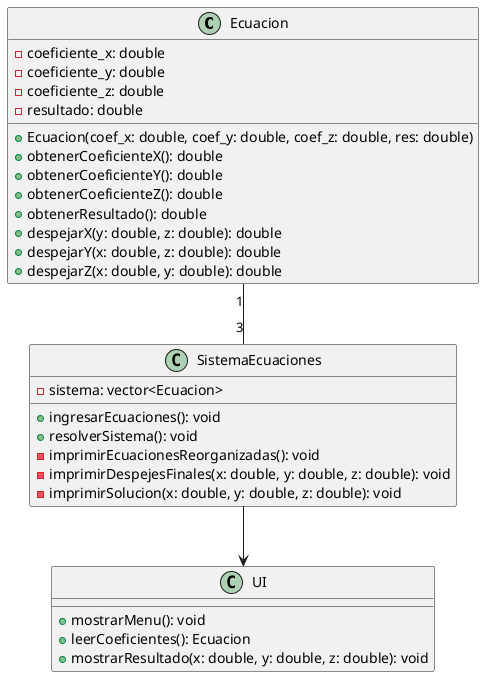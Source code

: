 @startuml engine

class Ecuacion {
  - coeficiente_x: double
  - coeficiente_y: double
  - coeficiente_z: double
  - resultado: double
  + Ecuacion(coef_x: double, coef_y: double, coef_z: double, res: double)
  + obtenerCoeficienteX(): double
  + obtenerCoeficienteY(): double
  + obtenerCoeficienteZ(): double
  + obtenerResultado(): double
  + despejarX(y: double, z: double): double
  + despejarY(x: double, z: double): double
  + despejarZ(x: double, y: double): double
}

class SistemaEcuaciones {
  - sistema: vector<Ecuacion>
  + ingresarEcuaciones(): void
  + resolverSistema(): void
  - imprimirEcuacionesReorganizadas(): void
  - imprimirDespejesFinales(x: double, y: double, z: double): void
  - imprimirSolucion(x: double, y: double, z: double): void
}

class UI {
  + mostrarMenu(): void
  + leerCoeficientes(): Ecuacion
  + mostrarResultado(x: double, y: double, z: double): void
}

Ecuacion "1" -- "3" SistemaEcuaciones
SistemaEcuaciones --> UI

@enduml
